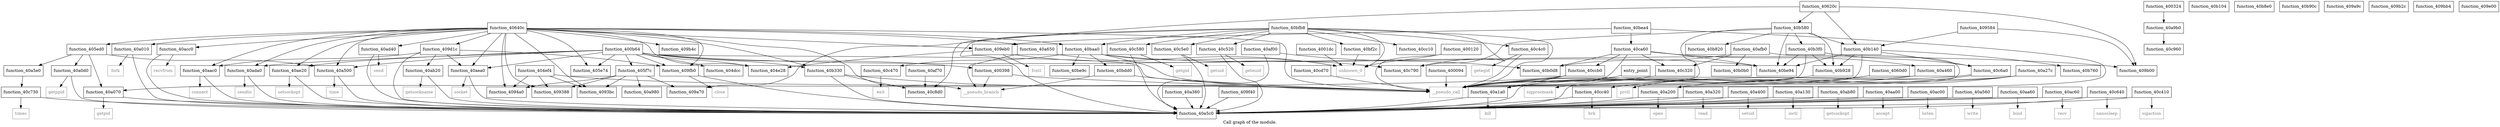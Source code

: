 digraph "Call graph of the module." {
  label="Call graph of the module.";
  node [shape=record];

  Node_function_40a5c0 [label="{function_40a5c0}"];
  Node_function_40b140 [label="{function_40b140}"];
  Node_function_40aac0 [label="{function_40aac0}"];
  Node_function_40a5e0 [label="{function_40a5e0}"];
  Node_function_40ada0 [label="{function_40ada0}"];
  Node_function_40a650 [label="{function_40a650}"];
  Node_function_40a980 [label="{function_40a980}"];
  Node_function_40a9b0 [label="{function_40a9b0}"];
  Node_function_40a1a0 [label="{function_40a1a0}"];
  Node_function_40a200 [label="{function_40a200}"];
  Node_function_40bea4 [label="{function_40bea4}"];
  Node_function_40a27c [label="{function_40a27c}"];
  Node_function_40a320 [label="{function_40a320}"];
  Node_function_40bf2c [label="{function_40bf2c}"];
  Node_function_40a380 [label="{function_40a380}"];
  Node_function_40be94 [label="{function_40be94}"];
  Node_function_40a400 [label="{function_40a400}"];
  Node_function_40ae20 [label="{function_40ae20}"];
  Node_function_40a010 [label="{function_40a010}"];
  Node_function_40a0d0 [label="{function_40a0d0}"];
  Node_function_40a130 [label="{function_40a130}"];
  Node_function_40a070 [label="{function_40a070}"];
  Node_function_40b330 [label="{function_40b330}"];
  Node_function_40ab20 [label="{function_40ab20}"];
  Node_function_40a460 [label="{function_40a460}"];
  Node_function_40aea0 [label="{function_40aea0}"];
  Node_function_40be9c [label="{function_40be9c}"];
  Node_function_40b3f0 [label="{function_40b3f0}"];
  Node_function_40b580 [label="{function_40b580}"];
  Node_function_40ab80 [label="{function_40ab80}"];
  Node_function_40af00 [label="{function_40af00}"];
  Node_function_40aa00 [label="{function_40aa00}"];
  Node_function_40af70 [label="{function_40af70}"];
  Node_function_40a500 [label="{function_40a500}"];
  Node_function_40afb0 [label="{function_40afb0}"];
  Node_function_40b0b0 [label="{function_40b0b0}"];
  Node_function_40ac00 [label="{function_40ac00}"];
  Node_function_40b760 [label="{function_40b760}"];
  Node_function_40b0d8 [label="{function_40b0d8}"];
  Node_function_40a560 [label="{function_40a560}"];
  Node_function_40b104 [label="{function_40b104}"];
  Node_function_40aa60 [label="{function_40aa60}"];
  Node_function_40b820 [label="{function_40b820}"];
  Node_function_40ac60 [label="{function_40ac60}"];
  Node_function_40bfb8 [label="{function_40bfb8}"];
  Node_function_40b8e0 [label="{function_40b8e0}"];
  Node_function_40acc0 [label="{function_40acc0}"];
  Node_function_40b90c [label="{function_40b90c}"];
  Node_function_40ad40 [label="{function_40ad40}"];
  Node_function_40b928 [label="{function_40b928}"];
  Node_function_40baa0 [label="{function_40baa0}"];
  Node_function_40bdd0 [label="{function_40bdd0}"];
  Node_function_40c580 [label="{function_40c580}"];
  Node_function_40c5e0 [label="{function_40c5e0}"];
  Node_function_40c640 [label="{function_40c640}"];
  Node_function_40c6a0 [label="{function_40c6a0}"];
  Node_function_40c730 [label="{function_40c730}"];
  Node_function_40c790 [label="{function_40c790}"];
  Node_function_40c470 [label="{function_40c470}"];
  Node_function_40c4c0 [label="{function_40c4c0}"];
  Node_function_40c520 [label="{function_40c520}"];
  Node_function_40c320 [label="{function_40c320}"];
  Node_socket [color="gray50", fontcolor="gray50", label="{socket}"];
  Node_function_40c410 [label="{function_40c410}"];
  Node_function_40c8d0 [label="{function_40c8d0}"];
  Node_function_40c960 [label="{function_40c960}"];
  Node_function_40ca60 [label="{function_40ca60}"];
  Node_function_40cc10 [label="{function_40cc10}"];
  Node_function_40cc40 [label="{function_40cc40}"];
  Node_function_40ccb0 [label="{function_40ccb0}"];
  Node_function_40cd70 [label="{function_40cd70}"];
  Node_unknown_0 [color="gray50", fontcolor="gray50", label="{unknown_0}"];
  Node_fcntl [color="gray50", fontcolor="gray50", label="{fcntl}"];
  Node_close [color="gray50", fontcolor="gray50", label="{close}"];
  Node_fork [color="gray50", fontcolor="gray50", label="{fork}"];
  Node_getpid [color="gray50", fontcolor="gray50", label="{getpid}"];
  Node_getppid [color="gray50", fontcolor="gray50", label="{getppid}"];
  Node_ioctl [color="gray50", fontcolor="gray50", label="{ioctl}"];
  Node_kill [color="gray50", fontcolor="gray50", label="{kill}"];
  Node_open [color="gray50", fontcolor="gray50", label="{open}"];
  Node_prctl [color="gray50", fontcolor="gray50", label="{prctl}"];
  Node_read [color="gray50", fontcolor="gray50", label="{read}"];
  Node_setsid [color="gray50", fontcolor="gray50", label="{setsid}"];
  Node_sigprocmask [color="gray50", fontcolor="gray50", label="{sigprocmask}"];
  Node_time [color="gray50", fontcolor="gray50", label="{time}"];
  Node_write [color="gray50", fontcolor="gray50", label="{write}"];
  Node_accept [color="gray50", fontcolor="gray50", label="{accept}"];
  Node_bind [color="gray50", fontcolor="gray50", label="{bind}"];
  Node_connect [color="gray50", fontcolor="gray50", label="{connect}"];
  Node_getsockname [color="gray50", fontcolor="gray50", label="{getsockname}"];
  Node_getsockopt [color="gray50", fontcolor="gray50", label="{getsockopt}"];
  Node_listen [color="gray50", fontcolor="gray50", label="{listen}"];
  Node_recv [color="gray50", fontcolor="gray50", label="{recv}"];
  Node_recvfrom [color="gray50", fontcolor="gray50", label="{recvfrom}"];
  Node_send [color="gray50", fontcolor="gray50", label="{send}"];
  Node_sendto [color="gray50", fontcolor="gray50", label="{sendto}"];
  Node_setsockopt [color="gray50", fontcolor="gray50", label="{setsockopt}"];
  Node_sigaction [color="gray50", fontcolor="gray50", label="{sigaction}"];
  Node_exit [color="gray50", fontcolor="gray50", label="{exit}"];
  Node_getegid [color="gray50", fontcolor="gray50", label="{getegid}"];
  Node_geteuid [color="gray50", fontcolor="gray50", label="{geteuid}"];
  Node_getgid [color="gray50", fontcolor="gray50", label="{getgid}"];
  Node_getuid [color="gray50", fontcolor="gray50", label="{getuid}"];
  Node_nanosleep [color="gray50", fontcolor="gray50", label="{nanosleep}"];
  Node_times [color="gray50", fontcolor="gray50", label="{times}"];
  Node_brk [color="gray50", fontcolor="gray50", label="{brk}"];
  Node___pseudo_call [color="gray50", fontcolor="gray50", label="{__pseudo_call}"];
  Node___pseudo_branch [color="gray50", fontcolor="gray50", label="{__pseudo_branch}"];
  Node_function_400094 [label="{function_400094}"];
  Node_function_400120 [label="{function_400120}"];
  Node_function_4001dc [label="{function_4001dc}"];
  Node_entry_point [label="{entry_point}"];
  Node_function_400324 [label="{function_400324}"];
  Node_function_400398 [label="{function_400398}"];
  Node_function_400b64 [label="{function_400b64}"];
  Node_function_40640c [label="{function_40640c}"];
  Node_function_404dcc [label="{function_404dcc}"];
  Node_function_404e28 [label="{function_404e28}"];
  Node_function_404ef4 [label="{function_404ef4}"];
  Node_function_405e74 [label="{function_405e74}"];
  Node_function_405ed0 [label="{function_405ed0}"];
  Node_function_405f7c [label="{function_405f7c}"];
  Node_function_4060d0 [label="{function_4060d0}"];
  Node_function_40620c [label="{function_40620c}"];
  Node_function_409388 [label="{function_409388}"];
  Node_function_4093bc [label="{function_4093bc}"];
  Node_function_4094a0 [label="{function_4094a0}"];
  Node_function_409584 [label="{function_409584}"];
  Node_function_409a70 [label="{function_409a70}"];
  Node_function_409a9c [label="{function_409a9c}"];
  Node_function_409b00 [label="{function_409b00}"];
  Node_function_409b2c [label="{function_409b2c}"];
  Node_function_409b4c [label="{function_409b4c}"];
  Node_function_409bb4 [label="{function_409bb4}"];
  Node_function_409d1c [label="{function_409d1c}"];
  Node_function_409e00 [label="{function_409e00}"];
  Node_function_409eb0 [label="{function_409eb0}"];
  Node_function_409f40 [label="{function_409f40}"];
  Node_function_409fb0 [label="{function_409fb0}"];
  Node_function_40b140 -> Node_function_40be94;
  Node_function_40b140 -> Node_function_40b760;
  Node_function_40b140 -> Node_function_40b928;
  Node_function_40b140 -> Node_function_40c6a0;
  Node_function_40b140 -> Node___pseudo_call;
  Node_function_40aac0 -> Node_function_40a5c0;
  Node_function_40aac0 -> Node_connect;
  Node_function_40a5e0 -> Node_function_40c730;
  Node_function_40ada0 -> Node_function_40a5c0;
  Node_function_40ada0 -> Node_sendto;
  Node_function_40a650 -> Node_function_40c790;
  Node_function_40a650 -> Node___pseudo_branch;
  Node_function_40a9b0 -> Node_function_40c960;
  Node_function_40a1a0 -> Node_function_40a5c0;
  Node_function_40a1a0 -> Node_kill;
  Node_function_40a200 -> Node_function_40a5c0;
  Node_function_40a200 -> Node_open;
  Node_function_40bea4 -> Node_function_40a200;
  Node_function_40bea4 -> Node_function_40ca60;
  Node_function_40bea4 -> Node_function_409eb0;
  Node_function_40a27c -> Node_function_40a200;
  Node_function_40a27c -> Node_prctl;
  Node_function_40a27c -> Node___pseudo_call;
  Node_function_40a320 -> Node_function_40a5c0;
  Node_function_40a320 -> Node_read;
  Node_function_40bf2c -> Node_unknown_0;
  Node_function_40a380 -> Node_function_40a5c0;
  Node_function_40a400 -> Node_function_40a5c0;
  Node_function_40a400 -> Node_setsid;
  Node_function_40ae20 -> Node_function_40a5c0;
  Node_function_40ae20 -> Node_setsockopt;
  Node_function_40a010 -> Node_function_40a5c0;
  Node_function_40a010 -> Node_fork;
  Node_function_40a0d0 -> Node_function_40a5c0;
  Node_function_40a0d0 -> Node_getppid;
  Node_function_40a130 -> Node_function_40a5c0;
  Node_function_40a130 -> Node_ioctl;
  Node_function_40a070 -> Node_function_40a5c0;
  Node_function_40a070 -> Node_getpid;
  Node_function_40b330 -> Node_function_40a5c0;
  Node_function_40b330 -> Node_function_40c8d0;
  Node_function_40b330 -> Node___pseudo_call;
  Node_function_40ab20 -> Node_function_40a5c0;
  Node_function_40ab20 -> Node_getsockname;
  Node_function_40a460 -> Node_function_40a5c0;
  Node_function_40a460 -> Node_sigprocmask;
  Node_function_40aea0 -> Node_function_40a5c0;
  Node_function_40aea0 -> Node_socket;
  Node_function_40b3f0 -> Node_function_40be94;
  Node_function_40b3f0 -> Node_function_40b928;
  Node_function_40b3f0 -> Node_function_40c6a0;
  Node_function_40b3f0 -> Node___pseudo_call;
  Node_function_40b580 -> Node_function_40b140;
  Node_function_40b580 -> Node_function_40be94;
  Node_function_40b580 -> Node_function_40b3f0;
  Node_function_40b580 -> Node_function_40b820;
  Node_function_40b580 -> Node_function_40b928;
  Node_function_40b580 -> Node_function_40c790;
  Node_function_40b580 -> Node___pseudo_call;
  Node_function_40ab80 -> Node_function_40a5c0;
  Node_function_40ab80 -> Node_getsockopt;
  Node_function_40af00 -> Node_function_40a5c0;
  Node_function_40af00 -> Node_function_40b0d8;
  Node_function_40aa00 -> Node_function_40a5c0;
  Node_function_40aa00 -> Node_accept;
  Node_function_40af70 -> Node_function_40c8d0;
  Node_function_40a500 -> Node_function_40a5c0;
  Node_function_40a500 -> Node_time;
  Node_function_40afb0 -> Node_function_40a5c0;
  Node_function_40afb0 -> Node_function_40b0b0;
  Node_function_40afb0 -> Node_function_40b0d8;
  Node_function_40afb0 -> Node_function_40c320;
  Node_function_40ac00 -> Node_function_40a5c0;
  Node_function_40ac00 -> Node_listen;
  Node_function_40a560 -> Node_function_40a5c0;
  Node_function_40a560 -> Node_write;
  Node_function_40aa60 -> Node_function_40a5c0;
  Node_function_40aa60 -> Node_bind;
  Node_function_40ac60 -> Node_function_40a5c0;
  Node_function_40ac60 -> Node_recv;
  Node_function_40bfb8 -> Node_function_40a5c0;
  Node_function_40bfb8 -> Node_function_40bf2c;
  Node_function_40bfb8 -> Node_function_40baa0;
  Node_function_40bfb8 -> Node_function_40c580;
  Node_function_40bfb8 -> Node_function_40c5e0;
  Node_function_40bfb8 -> Node_function_40c790;
  Node_function_40bfb8 -> Node_function_40c4c0;
  Node_function_40bfb8 -> Node_function_40c520;
  Node_function_40bfb8 -> Node_function_40c8d0;
  Node_function_40bfb8 -> Node_function_40cc10;
  Node_function_40bfb8 -> Node_unknown_0;
  Node_function_40bfb8 -> Node___pseudo_call;
  Node_function_40acc0 -> Node_function_40a5c0;
  Node_function_40acc0 -> Node_recvfrom;
  Node_function_40ad40 -> Node_function_40a5c0;
  Node_function_40ad40 -> Node_send;
  Node_function_40b928 -> Node___pseudo_call;
  Node_function_40baa0 -> Node_function_40be94;
  Node_function_40baa0 -> Node_function_40be9c;
  Node_function_40baa0 -> Node_function_40bdd0;
  Node_function_40baa0 -> Node_function_40c470;
  Node_function_40baa0 -> Node_unknown_0;
  Node_function_40baa0 -> Node___pseudo_call;
  Node_function_40bdd0 -> Node___pseudo_call;
  Node_function_40bdd0 -> Node___pseudo_branch;
  Node_function_40c580 -> Node_function_40a5c0;
  Node_function_40c580 -> Node_getgid;
  Node_function_40c5e0 -> Node_function_40a5c0;
  Node_function_40c5e0 -> Node_getuid;
  Node_function_40c640 -> Node_function_40a5c0;
  Node_function_40c640 -> Node_nanosleep;
  Node_function_40c6a0 -> Node_function_40cc40;
  Node_function_40c6a0 -> Node___pseudo_call;
  Node_function_40c730 -> Node_function_40a5c0;
  Node_function_40c730 -> Node_times;
  Node_function_40c470 -> Node_exit;
  Node_function_40c4c0 -> Node_getegid;
  Node_function_40c4c0 -> Node___pseudo_call;
  Node_function_40c520 -> Node_function_40a5c0;
  Node_function_40c520 -> Node_geteuid;
  Node_function_40c320 -> Node___pseudo_call;
  Node_function_40c410 -> Node_function_40a5c0;
  Node_function_40c410 -> Node_sigaction;
  Node_function_40ca60 -> Node_function_40be94;
  Node_function_40ca60 -> Node_function_40a460;
  Node_function_40ca60 -> Node_function_40b0d8;
  Node_function_40ca60 -> Node_function_40c320;
  Node_function_40ca60 -> Node_function_40ccb0;
  Node_function_40ca60 -> Node___pseudo_call;
  Node_function_40cc40 -> Node_function_40a5c0;
  Node_function_40cc40 -> Node_brk;
  Node_function_40ccb0 -> Node_function_40a1a0;
  Node_function_40ccb0 -> Node_function_40a070;
  Node_function_40ccb0 -> Node___pseudo_call;
  Node_function_40cd70 -> Node___pseudo_call;
  Node_function_400094 -> Node___pseudo_call;
  Node_function_400120 -> Node_unknown_0;
  Node_function_400120 -> Node___pseudo_call;
  Node_function_4001dc -> Node_unknown_0;
  Node_entry_point -> Node___pseudo_call;
  Node_function_400324 -> Node_function_40a9b0;
  Node_function_400398 -> Node___pseudo_call;
  Node_function_400398 -> Node___pseudo_branch;
  Node_function_400b64 -> Node_function_40ada0;
  Node_function_400b64 -> Node_function_40ae20;
  Node_function_400b64 -> Node_function_40b330;
  Node_function_400b64 -> Node_function_40aea0;
  Node_function_400b64 -> Node_function_40a500;
  Node_function_400b64 -> Node___pseudo_call;
  Node_function_400b64 -> Node_function_400398;
  Node_function_400b64 -> Node_function_404dcc;
  Node_function_400b64 -> Node_function_404e28;
  Node_function_400b64 -> Node_function_405e74;
  Node_function_400b64 -> Node_function_405f7c;
  Node_function_400b64 -> Node_function_409b00;
  Node_function_400b64 -> Node_function_409fb0;
  Node_function_40640c -> Node_function_40aac0;
  Node_function_40640c -> Node_function_40ada0;
  Node_function_40640c -> Node_function_40a650;
  Node_function_40640c -> Node_function_40ae20;
  Node_function_40640c -> Node_function_40a010;
  Node_function_40640c -> Node_function_40b330;
  Node_function_40640c -> Node_function_40aea0;
  Node_function_40640c -> Node_function_40a500;
  Node_function_40640c -> Node_function_40acc0;
  Node_function_40640c -> Node_function_40ad40;
  Node_function_40640c -> Node_function_40baa0;
  Node_function_40640c -> Node___pseudo_call;
  Node_function_40640c -> Node___pseudo_branch;
  Node_function_40640c -> Node_function_404e28;
  Node_function_40640c -> Node_function_405e74;
  Node_function_40640c -> Node_function_405ed0;
  Node_function_40640c -> Node_function_409388;
  Node_function_40640c -> Node_function_4093bc;
  Node_function_40640c -> Node_function_4094a0;
  Node_function_40640c -> Node_function_409b4c;
  Node_function_40640c -> Node_function_409d1c;
  Node_function_40640c -> Node_function_409eb0;
  Node_function_40640c -> Node_function_409fb0;
  Node_function_404ef4 -> Node___pseudo_call;
  Node_function_404ef4 -> Node_function_409388;
  Node_function_404ef4 -> Node_function_4093bc;
  Node_function_404ef4 -> Node_function_4094a0;
  Node_function_405ed0 -> Node_function_40a5e0;
  Node_function_405ed0 -> Node_function_40a0d0;
  Node_function_405ed0 -> Node_function_40a070;
  Node_function_405ed0 -> Node_function_40a500;
  Node_function_405f7c -> Node_function_40a980;
  Node_function_405f7c -> Node_function_409388;
  Node_function_405f7c -> Node_function_4093bc;
  Node_function_405f7c -> Node_function_4094a0;
  Node_function_405f7c -> Node_function_409a70;
  Node_function_4060d0 -> Node_function_40a1a0;
  Node_function_4060d0 -> Node___pseudo_call;
  Node_function_40620c -> Node_function_40b140;
  Node_function_40620c -> Node_function_40b580;
  Node_function_40620c -> Node_function_409a70;
  Node_function_40620c -> Node_function_409b00;
  Node_function_409584 -> Node_function_40b140;
  Node_function_409584 -> Node_function_409b00;
  Node_function_409d1c -> Node_function_40a5c0;
  Node_function_409d1c -> Node_function_40aac0;
  Node_function_409d1c -> Node_function_40ab20;
  Node_function_409d1c -> Node_function_40aea0;
  Node_function_409d1c -> Node_function_409fb0;
  Node_function_409eb0 -> Node_unknown_0;
  Node_function_409eb0 -> Node_fcntl;
  Node_function_409eb0 -> Node_function_404e28;
  Node_function_409f40 -> Node_function_40a5c0;
  Node_function_409fb0 -> Node_function_40a5c0;
  Node_function_409fb0 -> Node_close;
}
